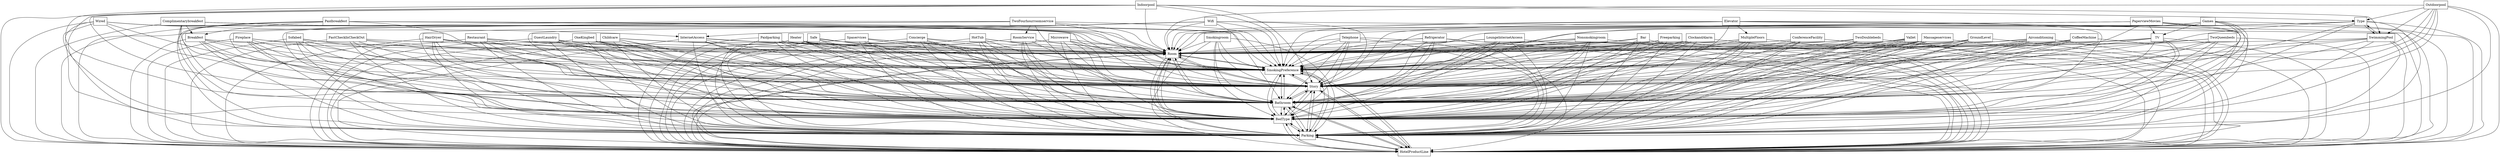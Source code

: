 digraph{
graph [rankdir=TB];
node [shape=box];
edge [arrowhead=normal];
0[label="Fireplace",]
1[label="HotTub",]
2[label="TwoFourhourroomservice",]
3[label="Spaservices",]
4[label="Room",]
5[label="SmokingPreference",]
6[label="TwoDoublebeds",]
7[label="GroundLevel",]
8[label="HotelProductLine",]
9[label="Safe",]
10[label="Wired",]
11[label="Sofabed",]
12[label="Parking",]
13[label="HairDryer",]
14[label="Vallet",]
15[label="Indoorpool",]
16[label="CoffeeMachine",]
17[label="Smokingroom",]
18[label="Heater",]
19[label="BedType",]
20[label="Outdoorpool",]
21[label="Childcare",]
22[label="Paidparking",]
23[label="Paidbreakfest",]
24[label="Elevator",]
25[label="PaperviewMovies",]
26[label="Games",]
27[label="Bathroom",]
28[label="TV",]
29[label="OneKingbed",]
30[label="GuestLaundry",]
31[label="Telephone",]
32[label="Type",]
33[label="Refrigerator",]
34[label="Breakfest",]
35[label="Story",]
36[label="SwimmingPool",]
37[label="Nonsmokingroom",]
38[label="Bar",]
39[label="Freeparking",]
40[label="ClockandAlarm",]
41[label="InternetAccess",]
42[label="Microwave",]
43[label="LoungeInternetAccess",]
44[label="FastCheckInCheckOut",]
45[label="Concierge",]
46[label="Restaurant",]
47[label="TwoQueenbeds",]
48[label="RoomService",]
49[label="ConferenceFacility",]
50[label="MultipleFloors",]
51[label="Complimentarybreakfest",]
52[label="Wifi",]
53[label="Massageservices",]
54[label="Airconditioning",]
0->4[label="",]
0->5[label="",]
0->8[label="",]
0->12[label="",]
0->19[label="",]
0->27[label="",]
0->35[label="",]
1->4[label="",]
1->5[label="",]
1->8[label="",]
1->12[label="",]
1->19[label="",]
1->27[label="",]
1->35[label="",]
2->4[label="",]
2->5[label="",]
2->8[label="",]
2->12[label="",]
2->19[label="",]
2->27[label="",]
2->35[label="",]
2->48[label="",]
3->4[label="",]
3->5[label="",]
3->8[label="",]
3->12[label="",]
3->19[label="",]
3->27[label="",]
3->35[label="",]
4->5[label="",]
4->8[label="",]
4->12[label="",]
4->19[label="",]
4->27[label="",]
4->35[label="",]
5->4[label="",]
5->8[label="",]
5->12[label="",]
5->19[label="",]
5->27[label="",]
5->35[label="",]
6->4[label="",]
6->5[label="",]
6->8[label="",]
6->12[label="",]
6->19[label="",]
6->27[label="",]
6->35[label="",]
7->4[label="",]
7->5[label="",]
7->8[label="",]
7->12[label="",]
7->19[label="",]
7->27[label="",]
7->35[label="",]
8->4[label="",]
8->5[label="",]
8->12[label="",]
8->19[label="",]
8->27[label="",]
8->35[label="",]
9->4[label="",]
9->5[label="",]
9->8[label="",]
9->12[label="",]
9->19[label="",]
9->27[label="",]
9->35[label="",]
10->4[label="",]
10->5[label="",]
10->8[label="",]
10->12[label="",]
10->19[label="",]
10->27[label="",]
10->35[label="",]
10->41[label="",]
11->4[label="",]
11->5[label="",]
11->8[label="",]
11->12[label="",]
11->19[label="",]
11->27[label="",]
11->35[label="",]
12->4[label="",]
12->5[label="",]
12->8[label="",]
12->19[label="",]
12->27[label="",]
12->35[label="",]
13->4[label="",]
13->5[label="",]
13->8[label="",]
13->12[label="",]
13->19[label="",]
13->27[label="",]
13->35[label="",]
14->4[label="",]
14->5[label="",]
14->8[label="",]
14->12[label="",]
14->19[label="",]
14->27[label="",]
14->35[label="",]
15->4[label="",]
15->5[label="",]
15->8[label="",]
15->12[label="",]
15->19[label="",]
15->27[label="",]
15->32[label="",]
15->35[label="",]
15->36[label="",]
16->4[label="",]
16->5[label="",]
16->8[label="",]
16->12[label="",]
16->19[label="",]
16->27[label="",]
16->35[label="",]
17->4[label="",]
17->5[label="",]
17->8[label="",]
17->12[label="",]
17->19[label="",]
17->27[label="",]
17->35[label="",]
18->4[label="",]
18->5[label="",]
18->8[label="",]
18->12[label="",]
18->19[label="",]
18->27[label="",]
18->35[label="",]
19->4[label="",]
19->5[label="",]
19->8[label="",]
19->12[label="",]
19->27[label="",]
19->35[label="",]
20->4[label="",]
20->5[label="",]
20->8[label="",]
20->12[label="",]
20->19[label="",]
20->27[label="",]
20->32[label="",]
20->35[label="",]
20->36[label="",]
21->4[label="",]
21->5[label="",]
21->8[label="",]
21->12[label="",]
21->19[label="",]
21->27[label="",]
21->35[label="",]
22->4[label="",]
22->5[label="",]
22->8[label="",]
22->12[label="",]
22->19[label="",]
22->27[label="",]
22->35[label="",]
23->4[label="",]
23->5[label="",]
23->8[label="",]
23->12[label="",]
23->19[label="",]
23->27[label="",]
23->34[label="",]
23->35[label="",]
24->4[label="",]
24->5[label="",]
24->8[label="",]
24->12[label="",]
24->19[label="",]
24->27[label="",]
24->35[label="",]
24->50[label="",]
25->4[label="",]
25->5[label="",]
25->8[label="",]
25->12[label="",]
25->19[label="",]
25->27[label="",]
25->28[label="",]
25->35[label="",]
26->4[label="",]
26->5[label="",]
26->8[label="",]
26->12[label="",]
26->19[label="",]
26->27[label="",]
26->28[label="",]
26->35[label="",]
27->4[label="",]
27->5[label="",]
27->8[label="",]
27->12[label="",]
27->19[label="",]
27->35[label="",]
28->4[label="",]
28->5[label="",]
28->8[label="",]
28->12[label="",]
28->19[label="",]
28->27[label="",]
28->35[label="",]
29->4[label="",]
29->5[label="",]
29->8[label="",]
29->12[label="",]
29->19[label="",]
29->27[label="",]
29->35[label="",]
30->4[label="",]
30->5[label="",]
30->8[label="",]
30->12[label="",]
30->19[label="",]
30->27[label="",]
30->35[label="",]
31->4[label="",]
31->5[label="",]
31->8[label="",]
31->12[label="",]
31->19[label="",]
31->27[label="",]
31->35[label="",]
32->4[label="",]
32->5[label="",]
32->8[label="",]
32->12[label="",]
32->19[label="",]
32->27[label="",]
32->35[label="",]
32->36[label="",]
33->4[label="",]
33->5[label="",]
33->8[label="",]
33->12[label="",]
33->19[label="",]
33->27[label="",]
33->35[label="",]
34->4[label="",]
34->5[label="",]
34->8[label="",]
34->12[label="",]
34->19[label="",]
34->27[label="",]
34->35[label="",]
35->4[label="",]
35->5[label="",]
35->8[label="",]
35->12[label="",]
35->19[label="",]
35->27[label="",]
36->4[label="",]
36->5[label="",]
36->8[label="",]
36->12[label="",]
36->19[label="",]
36->27[label="",]
36->32[label="",]
36->35[label="",]
37->4[label="",]
37->5[label="",]
37->8[label="",]
37->12[label="",]
37->19[label="",]
37->27[label="",]
37->35[label="",]
38->4[label="",]
38->5[label="",]
38->8[label="",]
38->12[label="",]
38->19[label="",]
38->27[label="",]
38->35[label="",]
39->4[label="",]
39->5[label="",]
39->8[label="",]
39->12[label="",]
39->19[label="",]
39->27[label="",]
39->35[label="",]
40->4[label="",]
40->5[label="",]
40->8[label="",]
40->12[label="",]
40->19[label="",]
40->27[label="",]
40->35[label="",]
41->4[label="",]
41->5[label="",]
41->8[label="",]
41->12[label="",]
41->19[label="",]
41->27[label="",]
41->35[label="",]
42->4[label="",]
42->5[label="",]
42->8[label="",]
42->12[label="",]
42->19[label="",]
42->27[label="",]
42->35[label="",]
43->4[label="",]
43->5[label="",]
43->8[label="",]
43->12[label="",]
43->19[label="",]
43->27[label="",]
43->35[label="",]
44->4[label="",]
44->5[label="",]
44->8[label="",]
44->12[label="",]
44->19[label="",]
44->27[label="",]
44->35[label="",]
45->4[label="",]
45->5[label="",]
45->8[label="",]
45->12[label="",]
45->19[label="",]
45->27[label="",]
45->35[label="",]
46->4[label="",]
46->5[label="",]
46->8[label="",]
46->12[label="",]
46->19[label="",]
46->27[label="",]
46->35[label="",]
47->4[label="",]
47->5[label="",]
47->8[label="",]
47->12[label="",]
47->19[label="",]
47->27[label="",]
47->35[label="",]
48->4[label="",]
48->5[label="",]
48->8[label="",]
48->12[label="",]
48->19[label="",]
48->27[label="",]
48->35[label="",]
49->4[label="",]
49->5[label="",]
49->8[label="",]
49->12[label="",]
49->19[label="",]
49->27[label="",]
49->35[label="",]
50->4[label="",]
50->5[label="",]
50->8[label="",]
50->12[label="",]
50->19[label="",]
50->27[label="",]
50->35[label="",]
51->4[label="",]
51->5[label="",]
51->8[label="",]
51->12[label="",]
51->19[label="",]
51->27[label="",]
51->34[label="",]
51->35[label="",]
52->4[label="",]
52->5[label="",]
52->8[label="",]
52->12[label="",]
52->19[label="",]
52->27[label="",]
52->35[label="",]
52->41[label="",]
53->4[label="",]
53->5[label="",]
53->8[label="",]
53->12[label="",]
53->19[label="",]
53->27[label="",]
53->35[label="",]
54->4[label="",]
54->5[label="",]
54->8[label="",]
54->12[label="",]
54->19[label="",]
54->27[label="",]
54->35[label="",]
}

